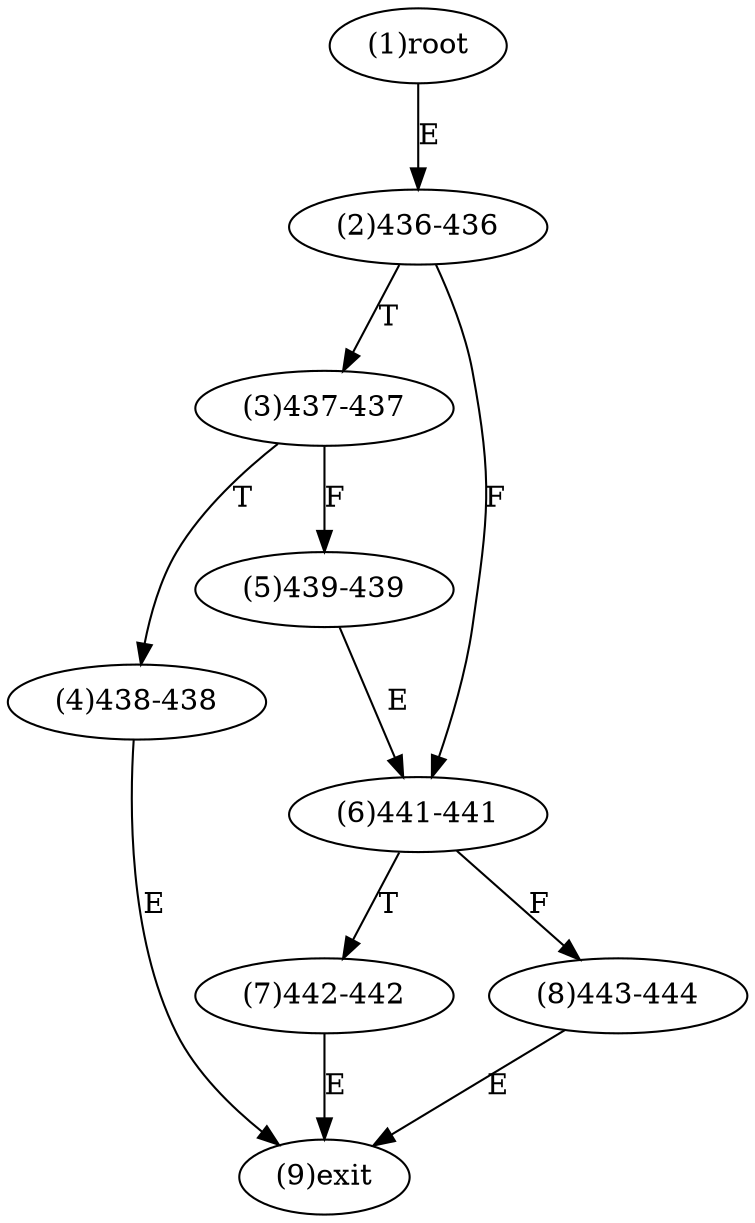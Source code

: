 digraph "" { 
1[ label="(1)root"];
2[ label="(2)436-436"];
3[ label="(3)437-437"];
4[ label="(4)438-438"];
5[ label="(5)439-439"];
6[ label="(6)441-441"];
7[ label="(7)442-442"];
8[ label="(8)443-444"];
9[ label="(9)exit"];
1->2[ label="E"];
2->6[ label="F"];
2->3[ label="T"];
3->5[ label="F"];
3->4[ label="T"];
4->9[ label="E"];
5->6[ label="E"];
6->8[ label="F"];
6->7[ label="T"];
7->9[ label="E"];
8->9[ label="E"];
}